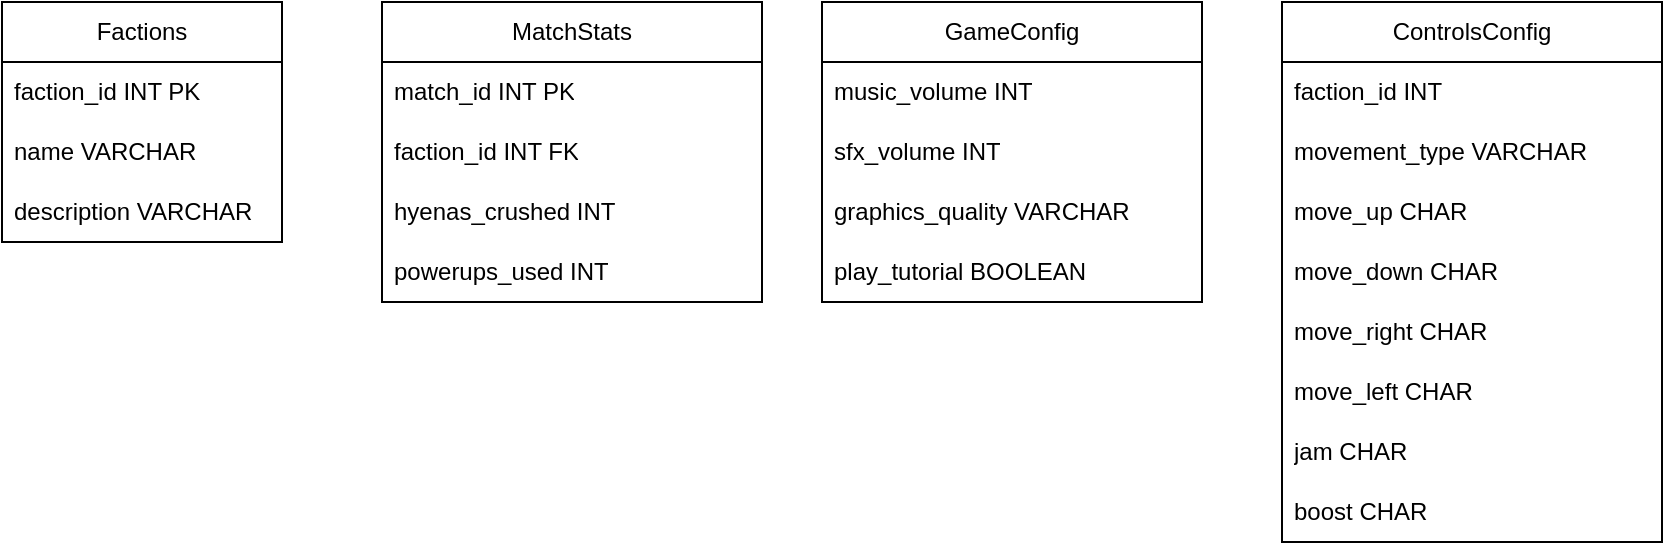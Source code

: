 <mxfile version="26.2.13">
  <diagram name="Page-1" id="7_RjOBNIsO1zcn-2f2s5">
    <mxGraphModel dx="1028" dy="556" grid="1" gridSize="10" guides="1" tooltips="1" connect="1" arrows="1" fold="1" page="1" pageScale="1" pageWidth="1100" pageHeight="850" math="0" shadow="0">
      <root>
        <mxCell id="0" />
        <mxCell id="1" parent="0" />
        <mxCell id="XRk6W0y3B56XtbjBh74H-6" value="Factions" style="swimlane;fontStyle=0;childLayout=stackLayout;horizontal=1;startSize=30;horizontalStack=0;resizeParent=1;resizeParentMax=0;resizeLast=0;collapsible=1;marginBottom=0;whiteSpace=wrap;html=1;" vertex="1" parent="1">
          <mxGeometry x="30" y="30" width="140" height="120" as="geometry" />
        </mxCell>
        <mxCell id="XRk6W0y3B56XtbjBh74H-7" value="faction_id INT PK" style="text;strokeColor=none;fillColor=none;align=left;verticalAlign=middle;spacingLeft=4;spacingRight=4;overflow=hidden;points=[[0,0.5],[1,0.5]];portConstraint=eastwest;rotatable=0;whiteSpace=wrap;html=1;" vertex="1" parent="XRk6W0y3B56XtbjBh74H-6">
          <mxGeometry y="30" width="140" height="30" as="geometry" />
        </mxCell>
        <mxCell id="XRk6W0y3B56XtbjBh74H-8" value="name VARCHAR" style="text;strokeColor=none;fillColor=none;align=left;verticalAlign=middle;spacingLeft=4;spacingRight=4;overflow=hidden;points=[[0,0.5],[1,0.5]];portConstraint=eastwest;rotatable=0;whiteSpace=wrap;html=1;" vertex="1" parent="XRk6W0y3B56XtbjBh74H-6">
          <mxGeometry y="60" width="140" height="30" as="geometry" />
        </mxCell>
        <mxCell id="XRk6W0y3B56XtbjBh74H-9" value="description VARCHAR" style="text;strokeColor=none;fillColor=none;align=left;verticalAlign=middle;spacingLeft=4;spacingRight=4;overflow=hidden;points=[[0,0.5],[1,0.5]];portConstraint=eastwest;rotatable=0;whiteSpace=wrap;html=1;" vertex="1" parent="XRk6W0y3B56XtbjBh74H-6">
          <mxGeometry y="90" width="140" height="30" as="geometry" />
        </mxCell>
        <mxCell id="XRk6W0y3B56XtbjBh74H-10" value="MatchStats" style="swimlane;fontStyle=0;childLayout=stackLayout;horizontal=1;startSize=30;horizontalStack=0;resizeParent=1;resizeParentMax=0;resizeLast=0;collapsible=1;marginBottom=0;whiteSpace=wrap;html=1;" vertex="1" parent="1">
          <mxGeometry x="220" y="30" width="190" height="150" as="geometry" />
        </mxCell>
        <mxCell id="XRk6W0y3B56XtbjBh74H-11" value="match_id INT PK" style="text;strokeColor=none;fillColor=none;align=left;verticalAlign=middle;spacingLeft=4;spacingRight=4;overflow=hidden;points=[[0,0.5],[1,0.5]];portConstraint=eastwest;rotatable=0;whiteSpace=wrap;html=1;" vertex="1" parent="XRk6W0y3B56XtbjBh74H-10">
          <mxGeometry y="30" width="190" height="30" as="geometry" />
        </mxCell>
        <mxCell id="XRk6W0y3B56XtbjBh74H-12" value="faction_id INT FK" style="text;strokeColor=none;fillColor=none;align=left;verticalAlign=middle;spacingLeft=4;spacingRight=4;overflow=hidden;points=[[0,0.5],[1,0.5]];portConstraint=eastwest;rotatable=0;whiteSpace=wrap;html=1;" vertex="1" parent="XRk6W0y3B56XtbjBh74H-10">
          <mxGeometry y="60" width="190" height="30" as="geometry" />
        </mxCell>
        <mxCell id="XRk6W0y3B56XtbjBh74H-13" value="&lt;span style=&quot;text-align: center;&quot;&gt;hyenas_crushed INT&lt;/span&gt;" style="text;strokeColor=none;fillColor=none;align=left;verticalAlign=middle;spacingLeft=4;spacingRight=4;overflow=hidden;points=[[0,0.5],[1,0.5]];portConstraint=eastwest;rotatable=0;whiteSpace=wrap;html=1;" vertex="1" parent="XRk6W0y3B56XtbjBh74H-10">
          <mxGeometry y="90" width="190" height="30" as="geometry" />
        </mxCell>
        <mxCell id="XRk6W0y3B56XtbjBh74H-16" value="&lt;span style=&quot;text-align: center;&quot;&gt;powerups_used INT&lt;/span&gt;" style="text;strokeColor=none;fillColor=none;align=left;verticalAlign=middle;spacingLeft=4;spacingRight=4;overflow=hidden;points=[[0,0.5],[1,0.5]];portConstraint=eastwest;rotatable=0;whiteSpace=wrap;html=1;" vertex="1" parent="XRk6W0y3B56XtbjBh74H-10">
          <mxGeometry y="120" width="190" height="30" as="geometry" />
        </mxCell>
        <mxCell id="XRk6W0y3B56XtbjBh74H-17" value="GameConfig" style="swimlane;fontStyle=0;childLayout=stackLayout;horizontal=1;startSize=30;horizontalStack=0;resizeParent=1;resizeParentMax=0;resizeLast=0;collapsible=1;marginBottom=0;whiteSpace=wrap;html=1;" vertex="1" parent="1">
          <mxGeometry x="440" y="30" width="190" height="150" as="geometry" />
        </mxCell>
        <mxCell id="XRk6W0y3B56XtbjBh74H-18" value="music_volume INT" style="text;strokeColor=none;fillColor=none;align=left;verticalAlign=middle;spacingLeft=4;spacingRight=4;overflow=hidden;points=[[0,0.5],[1,0.5]];portConstraint=eastwest;rotatable=0;whiteSpace=wrap;html=1;" vertex="1" parent="XRk6W0y3B56XtbjBh74H-17">
          <mxGeometry y="30" width="190" height="30" as="geometry" />
        </mxCell>
        <mxCell id="XRk6W0y3B56XtbjBh74H-19" value="sfx_volume INT" style="text;strokeColor=none;fillColor=none;align=left;verticalAlign=middle;spacingLeft=4;spacingRight=4;overflow=hidden;points=[[0,0.5],[1,0.5]];portConstraint=eastwest;rotatable=0;whiteSpace=wrap;html=1;" vertex="1" parent="XRk6W0y3B56XtbjBh74H-17">
          <mxGeometry y="60" width="190" height="30" as="geometry" />
        </mxCell>
        <mxCell id="XRk6W0y3B56XtbjBh74H-20" value="&lt;div style=&quot;text-align: center;&quot;&gt;&lt;span style=&quot;background-color: transparent;&quot;&gt;graphics_quality VARCHAR&lt;/span&gt;&lt;/div&gt;" style="text;strokeColor=none;fillColor=none;align=left;verticalAlign=middle;spacingLeft=4;spacingRight=4;overflow=hidden;points=[[0,0.5],[1,0.5]];portConstraint=eastwest;rotatable=0;whiteSpace=wrap;html=1;" vertex="1" parent="XRk6W0y3B56XtbjBh74H-17">
          <mxGeometry y="90" width="190" height="30" as="geometry" />
        </mxCell>
        <mxCell id="XRk6W0y3B56XtbjBh74H-21" value="&lt;div style=&quot;text-align: center;&quot;&gt;&lt;span style=&quot;background-color: transparent;&quot;&gt;play_tutorial BOOLEAN&lt;/span&gt;&lt;/div&gt;" style="text;strokeColor=none;fillColor=none;align=left;verticalAlign=middle;spacingLeft=4;spacingRight=4;overflow=hidden;points=[[0,0.5],[1,0.5]];portConstraint=eastwest;rotatable=0;whiteSpace=wrap;html=1;" vertex="1" parent="XRk6W0y3B56XtbjBh74H-17">
          <mxGeometry y="120" width="190" height="30" as="geometry" />
        </mxCell>
        <mxCell id="XRk6W0y3B56XtbjBh74H-22" value="ControlsConfig" style="swimlane;fontStyle=0;childLayout=stackLayout;horizontal=1;startSize=30;horizontalStack=0;resizeParent=1;resizeParentMax=0;resizeLast=0;collapsible=1;marginBottom=0;whiteSpace=wrap;html=1;" vertex="1" parent="1">
          <mxGeometry x="670" y="30" width="190" height="270" as="geometry" />
        </mxCell>
        <mxCell id="XRk6W0y3B56XtbjBh74H-23" value="faction_id INT" style="text;strokeColor=none;fillColor=none;align=left;verticalAlign=middle;spacingLeft=4;spacingRight=4;overflow=hidden;points=[[0,0.5],[1,0.5]];portConstraint=eastwest;rotatable=0;whiteSpace=wrap;html=1;" vertex="1" parent="XRk6W0y3B56XtbjBh74H-22">
          <mxGeometry y="30" width="190" height="30" as="geometry" />
        </mxCell>
        <mxCell id="XRk6W0y3B56XtbjBh74H-24" value="movement_type VARCHAR" style="text;strokeColor=none;fillColor=none;align=left;verticalAlign=middle;spacingLeft=4;spacingRight=4;overflow=hidden;points=[[0,0.5],[1,0.5]];portConstraint=eastwest;rotatable=0;whiteSpace=wrap;html=1;" vertex="1" parent="XRk6W0y3B56XtbjBh74H-22">
          <mxGeometry y="60" width="190" height="30" as="geometry" />
        </mxCell>
        <mxCell id="XRk6W0y3B56XtbjBh74H-25" value="&lt;div style=&quot;text-align: center;&quot;&gt;move_up CHAR&lt;/div&gt;" style="text;strokeColor=none;fillColor=none;align=left;verticalAlign=middle;spacingLeft=4;spacingRight=4;overflow=hidden;points=[[0,0.5],[1,0.5]];portConstraint=eastwest;rotatable=0;whiteSpace=wrap;html=1;" vertex="1" parent="XRk6W0y3B56XtbjBh74H-22">
          <mxGeometry y="90" width="190" height="30" as="geometry" />
        </mxCell>
        <mxCell id="XRk6W0y3B56XtbjBh74H-26" value="&lt;div style=&quot;text-align: center;&quot;&gt;move_down CHAR&lt;/div&gt;" style="text;strokeColor=none;fillColor=none;align=left;verticalAlign=middle;spacingLeft=4;spacingRight=4;overflow=hidden;points=[[0,0.5],[1,0.5]];portConstraint=eastwest;rotatable=0;whiteSpace=wrap;html=1;" vertex="1" parent="XRk6W0y3B56XtbjBh74H-22">
          <mxGeometry y="120" width="190" height="30" as="geometry" />
        </mxCell>
        <mxCell id="XRk6W0y3B56XtbjBh74H-27" value="move_right CHAR" style="text;strokeColor=none;fillColor=none;align=left;verticalAlign=middle;spacingLeft=4;spacingRight=4;overflow=hidden;points=[[0,0.5],[1,0.5]];portConstraint=eastwest;rotatable=0;whiteSpace=wrap;html=1;" vertex="1" parent="XRk6W0y3B56XtbjBh74H-22">
          <mxGeometry y="150" width="190" height="30" as="geometry" />
        </mxCell>
        <mxCell id="XRk6W0y3B56XtbjBh74H-28" value="&lt;div&gt;move_left CHAR&lt;/div&gt;" style="text;strokeColor=none;fillColor=none;align=left;verticalAlign=middle;spacingLeft=4;spacingRight=4;overflow=hidden;points=[[0,0.5],[1,0.5]];portConstraint=eastwest;rotatable=0;whiteSpace=wrap;html=1;" vertex="1" parent="XRk6W0y3B56XtbjBh74H-22">
          <mxGeometry y="180" width="190" height="30" as="geometry" />
        </mxCell>
        <mxCell id="XRk6W0y3B56XtbjBh74H-29" value="jam CHAR" style="text;strokeColor=none;fillColor=none;align=left;verticalAlign=middle;spacingLeft=4;spacingRight=4;overflow=hidden;points=[[0,0.5],[1,0.5]];portConstraint=eastwest;rotatable=0;whiteSpace=wrap;html=1;" vertex="1" parent="XRk6W0y3B56XtbjBh74H-22">
          <mxGeometry y="210" width="190" height="30" as="geometry" />
        </mxCell>
        <mxCell id="XRk6W0y3B56XtbjBh74H-30" value="&lt;div&gt;boost CHAR&lt;/div&gt;" style="text;strokeColor=none;fillColor=none;align=left;verticalAlign=middle;spacingLeft=4;spacingRight=4;overflow=hidden;points=[[0,0.5],[1,0.5]];portConstraint=eastwest;rotatable=0;whiteSpace=wrap;html=1;" vertex="1" parent="XRk6W0y3B56XtbjBh74H-22">
          <mxGeometry y="240" width="190" height="30" as="geometry" />
        </mxCell>
      </root>
    </mxGraphModel>
  </diagram>
</mxfile>
